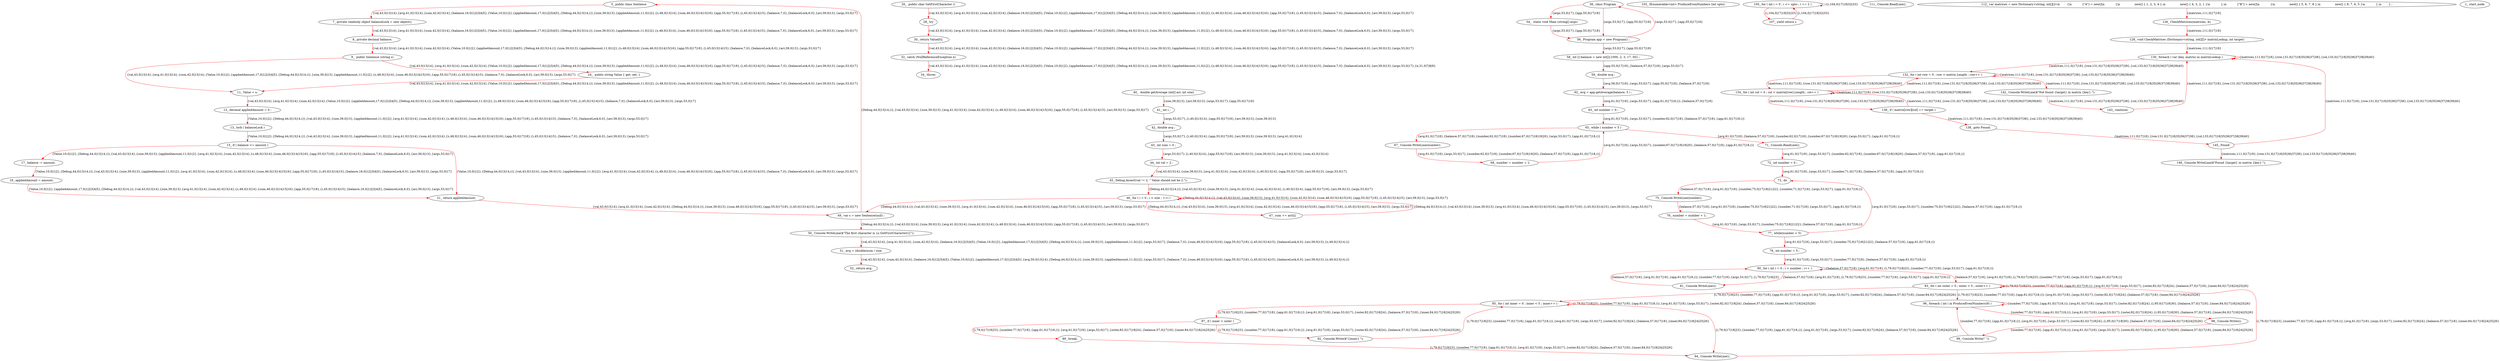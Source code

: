 digraph  {
11 [label="5_\ public\ class\ Sentence\ ", type_label=class_declaration];
15 [label="7_\ private\ readonly\ object\ balanceLock\ =\ new\ object\(\);", type_label=expression_statement];
26 [label="8_\ private\ decimal\ balance;", type_label=expression_statement];
32 [label="9_\ \ public\ Sentence\ \(string\ s\)", type_label=constructor_declaration];
40 [label="11_\ Value\ =\ s;", type_label=expression_statement];
45 [label="12_\ decimal\ appliedAmount\ =\ 0\ ;", type_label=local_declaration];
52 [label="13_\ lock\ \(\ balanceLock\ \)", type_label=lock];
55 [label="15_\ if\ \(\ balance\ >=\ amount\ \)", type_label=if];
60 [label="17_\ balance\ \-=\ amount;", type_label=expression_statement];
65 [label="18_\ appliedAmount\ =\ amount;", type_label=expression_statement];
70 [label="21_\ return\ appliedAmount;", type_label=expression_statement];
72 [label="24_\ \ public\ string\ Value\ \{\ get;\ set;\ \}", type_label=property_declaration];
79 [label="26_\ \ public\ char\ GetFirstCharacter\ \(\)", type_label=method_declaration];
85 [label="28_\ try", type_label=try];
87 [label="30_\ return\ Value\[0\];", type_label=expression_statement];
93 [label="32_\ catch\ \(NullReferenceException\ e\)", type_label=catch];
98 [label="34_\ throw;", type_label=expression_statement];
99 [label="38_\ class\ Program\ ", type_label=class_declaration];
102 [label="40_\ \ double\ getAverage\ \(int\[\]\ arr,\ int\ size\)", type_label=method_declaration];
115 [label="41_\ int\ i\ ;", type_label=local_declaration];
120 [label="42_\ double\ avg\ ;", type_label=local_declaration];
125 [label="43_\ int\ sum\ =\ 0\ ;", type_label=local_declaration];
132 [label="44_\ int\ val\ =\ 2\ ;", type_label=local_declaration];
139 [label="45_\ Debug\.Assert\(val\ !=\ 2,\ \"\ Value\ should\ not\ be\ 2\.\"\);", type_label=expression_statement];
151 [label="46_\ for\ \(\ i\ =\ 0\ ;\ i\ <\ size\ ;\ \+\+i\ \)", type_label=for];
162 [label="47_\ sum\ \+=\ arr\[i\];", type_label=expression_statement];
171 [label="49_\ var\ s\ =\ new\ Sentence\(null\)\ ;", type_label=local_declaration];
182 [label="50_\ Console\.WriteLine\(\$\"The\ first\ character\ is\ \{s\.GetFirstCharacter\(\)\}\"\);", type_label=expression_statement];
197 [label="51_\ avg\ =\ \(double\)sum\ /\ size;", type_label=expression_statement];
206 [label="52_\ return\ avg;", type_label=expression_statement];
208 [label="54_\ \ static\ void\ Main\ \(string\[\]\ args\)", type_label=method_declaration];
219 [label="56_\ Program\ app\ =\ new\ Program\(\)\ ;", type_label=local_declaration];
228 [label="58_\ int\ \[\]\ balance\ =\ new\ int\[\]\{1000,\ 2,\ 3,\ 17,\ 50\}\ ;", type_label=local_declaration];
246 [label="59_\ double\ avg\ ;", type_label=local_declaration];
251 [label="62_\ avg\ =\ app\.getAverage\(balance,\ 5\ \)\ ;", type_label=expression_statement];
264 [label="63_\ int\ number\ =\ 0\ ;", type_label=local_declaration];
271 [label="65_\ while\ \(\ number\ <\ 5\ \)", type_label=while];
276 [label="67_\ Console\.WriteLine\(number\);", type_label=expression_statement];
284 [label="68_\ number\ =\ number\ \+\ 1;", type_label=expression_statement];
291 [label="71_\ Console\.ReadLine\(\);", type_label=expression_statement];
297 [label="72_\ int\ number\ =\ 0\ ;", type_label=local_declaration];
304 [label="73_\ do", type_label=do];
306 [label="75_\ Console\.WriteLine\(number\);", type_label=expression_statement];
314 [label="76_\ number\ =\ number\ \+\ 1;", type_label=expression_statement];
321 [label="77_\ while\(number\ <\ 5\)", type_label=while];
324 [label="78_\ int\ number\ =\ 5\ ;", type_label=local_declaration];
331 [label="80_\ for\ \(\ int\ i\ =\ 0\ ;\ i\ <\ number\ ;\ i\+\+\ \)", type_label=for];
343 [label="81_\ Console\.WriteLine\(i\);", type_label=expression_statement];
351 [label="83_\ for\ \(\ int\ outer\ =\ 0\ ;\ outer\ <\ 5\ ;\ outer\+\+\ \)", type_label=for];
364 [label="85_\ for\ \(\ int\ inner\ =\ 0\ ;\ inner\ <\ 5\ ;\ inner\+\+\ \)", type_label=for];
377 [label="87_\ if\ \(\ inner\ >\ outer\ \)", type_label=if];
382 [label="89_\ break;", type_label=expression_statement];
383 [label="92_\ Console\.Write\(\$\"\{inner\}\ \"\);", type_label=expression_statement];
394 [label="94_\ Console\.WriteLine\(\);", type_label=expression_statement];
400 [label="96_\ foreach\ \(\ int\ i\ in\ ProduceEvenNumbers\(9\)\ \)", type_label=foreach];
409 [label="98_\ Console\.Write\(i\);", type_label=expression_statement];
417 [label="99_\ Console\.Write\(\"\ \"\);", type_label=expression_statement];
425 [label="103_\ IEnumerable<int>\ ProduceEvenNumbers\ \(int\ upto\)", type_label=local_function];
436 [label="105_\ for\ \(\ int\ i\ =\ 0\ ;\ i\ <=\ upto\ ;\ i\ \+=\ 2\ \)", type_label=for];
451 [label="107_\ yield\ return\ i;", type_label=expression_statement];
453 [label="111_\ Console\.ReadLine\(\);", type_label=expression_statement];
459 [label="112_\ var\ matrices\ =\ new\ Dictionary<string,\ int\[\]\[\]>\\n\ \ \ \ \ \ \ \ \{\\n\ \ \ \ \ \ \ \ \ \ \ \ \[\"A\"\]\ =\ new\[\]\\n\ \ \ \ \ \ \ \ \ \ \ \ \{\\n\ \ \ \ \ \ \ \ \ \ \ \ \ \ \ \ new\[\]\ \{\ 1,\ 2,\ 3,\ 4\ \},\\n\ \ \ \ \ \ \ \ \ \ \ \ \ \ \ \ new\[\]\ \{\ 4,\ 3,\ 2,\ 1\ \}\\n\ \ \ \ \ \ \ \ \ \ \ \ \},\\n\ \ \ \ \ \ \ \ \ \ \ \ \[\"B\"\]\ =\ new\[\]\\n\ \ \ \ \ \ \ \ \ \ \ \ \{\\n\ \ \ \ \ \ \ \ \ \ \ \ \ \ \ \ new\[\]\ \{\ 5,\ 6,\ 7,\ 8\ \},\\n\ \ \ \ \ \ \ \ \ \ \ \ \ \ \ \ new\[\]\ \{\ 8,\ 7,\ 6,\ 5\ \}\\n\ \ \ \ \ \ \ \ \ \ \ \ \},\\n\ \ \ \ \ \ \ \ \}\ ;", type_label=local_declaration];
516 [label="126_\ CheckMatrices\(matrices,\ 4\);", type_label=expression_statement];
524 [label="128_\ void\ CheckMatrices\ \(Dictionary<string,\ int\[\]\[\]>\ matrixLookup,\ int\ target\)", type_label=local_function];
543 [label="130_\ foreach\ \(\ var\ \(key,\ matrix\)\ in\ matrixLookup\ \)", type_label=foreach];
550 [label="132_\ for\ \(\ int\ row\ =\ 0\ ;\ row\ <\ matrix\.Length\ ;\ row\+\+\ \)", type_label=for];
565 [label="134_\ for\ \(\ int\ col\ =\ 0\ ;\ col\ <\ matrix\[row\]\.Length\ ;\ col\+\+\ \)", type_label=for];
584 [label="136_\ if\ \(\ matrix\[row\]\[col\]\ ==\ target\ \)", type_label=if];
597 [label="138_\ goto\ Found;", type_label=expression_statement];
599 [label="142_\ Console\.WriteLine\(\$\"Not\ found\ \{target\}\ in\ matrix\ \{key\}\.\"\);", type_label=expression_statement];
614 [label="143_\ continue;", type_label=expression_statement];
615 [label="145_\ Found", type_label=label];
617 [label="146_\ Console\.WriteLine\(\$\"Found\ \{target\}\ in\ matrix\ \{key\}\.\"\);", type_label=expression_statement];
1 [label="1_\ start_node", type_label=start];
11 -> 15  [color=red, controlflow_type=class_next, edge_type=CFG_edge, key=0, label="{val,43,0|13|14},{avg,41,0|13|14},{sum,42,0|13|14},{balance,16,0|1|2|3|4|5},{Value,10,0|1|2},{appliedAmount,17,0|1|2|3|4|5},{Debug,44,0|13|14,()},{size,39,0|13},{appliedAmount,11,0|1|2},{s,48,0|13|14},{sum,46,0|13|14|15|16},{app,55,0|17|18},{i,45,0|13|14|15},{balance,7,0},{balanceLock,6,0},{arr,39,0|13},{args,53,0|17}"];
15 -> 26  [color=red, controlflow_type=class_next, edge_type=CFG_edge, key=0, label="{val,43,0|13|14},{avg,41,0|13|14},{sum,42,0|13|14},{balance,16,0|1|2|3|4|5},{Value,10,0|1|2},{appliedAmount,17,0|1|2|3|4|5},{Debug,44,0|13|14,()},{size,39,0|13},{appliedAmount,11,0|1|2},{s,48,0|13|14},{sum,46,0|13|14|15|16},{app,55,0|17|18},{i,45,0|13|14|15},{balance,7,0},{balanceLock,6,0},{arr,39,0|13},{args,53,0|17}"];
26 -> 32  [color=red, controlflow_type=constructor_next, edge_type=CFG_edge, key=0, label="{val,43,0|13|14},{avg,41,0|13|14},{sum,42,0|13|14},{Value,10,0|1|2},{appliedAmount,17,0|1|2|3|4|5},{Debug,44,0|13|14,()},{size,39,0|13},{appliedAmount,11,0|1|2},{s,48,0|13|14},{sum,46,0|13|14|15|16},{app,55,0|17|18},{i,45,0|13|14|15},{balance,7,0},{balanceLock,6,0},{arr,39,0|13},{args,53,0|17}"];
32 -> 72  [color=red, controlflow_type="next_line 1", edge_type=CFG_edge, key=0, label="{val,43,0|13|14},{avg,41,0|13|14},{sum,42,0|13|14},{Value,10,0|1|2},{appliedAmount,17,0|1|2|3|4|5},{Debug,44,0|13|14,()},{size,39,0|13},{appliedAmount,11,0|1|2},{s,48,0|13|14},{sum,46,0|13|14|15|16},{app,55,0|17|18},{i,45,0|13|14|15},{balance,7,0},{balanceLock,6,0},{arr,39,0|13},{args,53,0|17}"];
32 -> 40  [color=red, controlflow_type=first_next_line, edge_type=CFG_edge, key=0, label="{val,43,0|13|14},{avg,41,0|13|14},{sum,42,0|13|14},{Value,10,0|1|2},{appliedAmount,17,0|1|2|3|4|5},{Debug,44,0|13|14,()},{size,39,0|13},{appliedAmount,11,0|1|2},{s,48,0|13|14},{sum,46,0|13|14|15|16},{app,55,0|17|18},{i,45,0|13|14|15},{balance,7,0},{balanceLock,6,0},{arr,39,0|13},{args,53,0|17}"];
40 -> 45  [color=red, controlflow_type="next_line 1", edge_type=CFG_edge, key=0, label="{val,43,0|13|14},{avg,41,0|13|14},{sum,42,0|13|14},{Value,10,0|1|2},{appliedAmount,17,0|1|2|3|4|5},{Debug,44,0|13|14,()},{size,39,0|13},{appliedAmount,11,0|1|2},{s,48,0|13|14},{sum,46,0|13|14|15|16},{app,55,0|17|18},{i,45,0|13|14|15},{balance,7,0},{balanceLock,6,0},{arr,39,0|13},{args,53,0|17}"];
45 -> 52  [color=red, controlflow_type="next_line 1", edge_type=CFG_edge, key=0, label="{Value,10,0|1|2},{Debug,44,0|13|14,()},{val,43,0|13|14},{size,39,0|13},{appliedAmount,11,0|1|2},{avg,41,0|13|14},{sum,42,0|13|14},{s,48,0|13|14},{sum,46,0|13|14|15|16},{app,55,0|17|18},{i,45,0|13|14|15},{balance,7,0},{balanceLock,6,0},{arr,39,0|13},{args,53,0|17}"];
52 -> 55  [color=red, controlflow_type=first_next_line, edge_type=CFG_edge, key=0, label="{Value,10,0|1|2},{Debug,44,0|13|14,()},{val,43,0|13|14},{size,39,0|13},{appliedAmount,11,0|1|2},{avg,41,0|13|14},{sum,42,0|13|14},{s,48,0|13|14},{sum,46,0|13|14|15|16},{app,55,0|17|18},{i,45,0|13|14|15},{balance,7,0},{balanceLock,6,0},{arr,39,0|13},{args,53,0|17}"];
55 -> 60  [color=red, controlflow_type=pos_next, edge_type=CFG_edge, key=0, label="{Value,10,0|1|2},{Debug,44,0|13|14,()},{val,43,0|13|14},{size,39,0|13},{appliedAmount,11,0|1|2},{avg,41,0|13|14},{sum,42,0|13|14},{s,48,0|13|14},{sum,46,0|13|14|15|16},{app,55,0|17|18},{i,45,0|13|14|15},{balance,7,0},{balanceLock,6,0},{arr,39,0|13},{args,53,0|17}"];
55 -> 70  [color=red, controlflow_type=next_line, edge_type=CFG_edge, key=0, label="{Value,10,0|1|2},{Debug,44,0|13|14,()},{val,43,0|13|14},{size,39,0|13},{appliedAmount,11,0|1|2},{avg,41,0|13|14},{sum,42,0|13|14},{s,48,0|13|14},{sum,46,0|13|14|15|16},{app,55,0|17|18},{i,45,0|13|14|15},{balance,7,0},{balanceLock,6,0},{arr,39,0|13},{args,53,0|17}"];
60 -> 65  [color=red, controlflow_type="next_line 1", edge_type=CFG_edge, key=0, label="{Value,10,0|1|2},{Debug,44,0|13|14,()},{val,43,0|13|14},{size,39,0|13},{appliedAmount,11,0|1|2},{avg,41,0|13|14},{sum,42,0|13|14},{s,48,0|13|14},{sum,46,0|13|14|15|16},{app,55,0|17|18},{i,45,0|13|14|15},{balance,16,0|1|2|3|4|5},{balanceLock,6,0},{arr,39,0|13},{args,53,0|17}"];
65 -> 70  [color=red, controlflow_type=next_line, edge_type=CFG_edge, key=0, label="{Value,10,0|1|2},{appliedAmount,17,0|1|2|3|4|5},{Debug,44,0|13|14,()},{val,43,0|13|14},{size,39,0|13},{avg,41,0|13|14},{sum,42,0|13|14},{s,48,0|13|14},{sum,46,0|13|14|15|16},{app,55,0|17|18},{i,45,0|13|14|15},{balance,16,0|1|2|3|4|5},{balanceLock,6,0},{arr,39,0|13},{args,53,0|17}"];
70 -> 171  [color=red, controlflow_type=class_return, edge_type=CFG_edge, key=0, label="{val,43,0|13|14},{avg,41,0|13|14},{sum,42,0|13|14},{Debug,44,0|13|14,()},{size,39,0|13},{sum,46,0|13|14|15|16},{app,55,0|17|18},{i,45,0|13|14|15},{arr,39,0|13},{args,53,0|17}"];
72 -> 40  [color=red, controlflow_type=first_next_line, edge_type=CFG_edge, key=0, label="{val,43,0|13|14},{avg,41,0|13|14},{sum,42,0|13|14},{Value,10,0|1|2},{appliedAmount,17,0|1|2|3|4|5},{Debug,44,0|13|14,()},{size,39,0|13},{appliedAmount,11,0|1|2},{s,48,0|13|14},{sum,46,0|13|14|15|16},{app,55,0|17|18},{i,45,0|13|14|15},{balance,7,0},{balanceLock,6,0},{arr,39,0|13},{args,53,0|17}"];
79 -> 85  [color=red, controlflow_type=first_next_line, edge_type=CFG_edge, key=0, label="{val,43,0|13|14},{avg,41,0|13|14},{sum,42,0|13|14},{balance,16,0|1|2|3|4|5},{Value,10,0|1|2},{appliedAmount,17,0|1|2|3|4|5},{Debug,44,0|13|14,()},{size,39,0|13},{appliedAmount,11,0|1|2},{s,48,0|13|14},{sum,46,0|13|14|15|16},{app,55,0|17|18},{i,45,0|13|14|15},{balance,7,0},{balanceLock,6,0},{arr,39,0|13},{args,53,0|17}"];
85 -> 87  [color=red, controlflow_type=next, edge_type=CFG_edge, key=0, label="{val,43,0|13|14},{avg,41,0|13|14},{sum,42,0|13|14},{balance,16,0|1|2|3|4|5},{Value,10,0|1|2},{appliedAmount,17,0|1|2|3|4|5},{Debug,44,0|13|14,()},{size,39,0|13},{appliedAmount,11,0|1|2},{s,48,0|13|14},{sum,46,0|13|14|15|16},{app,55,0|17|18},{i,45,0|13|14|15},{balance,7,0},{balanceLock,6,0},{arr,39,0|13},{args,53,0|17}"];
87 -> 93  [color=red, controlflow_type=catch_exception, edge_type=CFG_edge, key=0, label="{val,43,0|13|14},{avg,41,0|13|14},{sum,42,0|13|14},{balance,16,0|1|2|3|4|5},{Value,10,0|1|2},{appliedAmount,17,0|1|2|3|4|5},{Debug,44,0|13|14,()},{size,39,0|13},{appliedAmount,11,0|1|2},{s,48,0|13|14},{sum,46,0|13|14|15|16},{app,55,0|17|18},{i,45,0|13|14|15},{balance,7,0},{balanceLock,6,0},{arr,39,0|13},{args,53,0|17}"];
93 -> 98  [color=red, controlflow_type=next, edge_type=CFG_edge, key=0, label="{val,43,0|13|14},{avg,41,0|13|14},{sum,42,0|13|14},{balance,16,0|1|2|3|4|5},{Value,10,0|1|2},{appliedAmount,17,0|1|2|3|4|5},{Debug,44,0|13|14,()},{size,39,0|13},{appliedAmount,11,0|1|2},{s,48,0|13|14},{sum,46,0|13|14|15|16},{app,55,0|17|18},{i,45,0|13|14|15},{balance,7,0},{balanceLock,6,0},{arr,39,0|13},{args,53,0|17},{e,31,0|7|8|9}"];
99 -> 208  [color=red, controlflow_type=main_method_next, edge_type=CFG_edge, key=0, label="{args,53,0|17},{app,55,0|17|18}"];
99 -> 219  [color=red, controlflow_type=class_return, edge_type=CFG_edge, key=0, label="{args,53,0|17},{app,55,0|17|18}"];
102 -> 115  [color=red, controlflow_type=first_next_line, edge_type=CFG_edge, key=0, label="{size,39,0|13},{arr,39,0|13},{args,53,0|17},{app,55,0|17|18}"];
115 -> 120  [color=red, controlflow_type="next_line 1", edge_type=CFG_edge, key=0, label="{args,53,0|17},{i,40,0|13|14},{app,55,0|17|18},{arr,39,0|13},{size,39,0|13}"];
120 -> 125  [color=red, controlflow_type="next_line 1", edge_type=CFG_edge, key=0, label="{args,53,0|17},{i,40,0|13|14},{app,55,0|17|18},{arr,39,0|13},{size,39,0|13},{avg,41,0|13|14}"];
125 -> 132  [color=red, controlflow_type="next_line 1", edge_type=CFG_edge, key=0, label="{args,53,0|17},{i,40,0|13|14},{app,55,0|17|18},{arr,39,0|13},{size,39,0|13},{avg,41,0|13|14},{sum,42,0|13|14}"];
132 -> 139  [color=red, controlflow_type="next_line 1", edge_type=CFG_edge, key=0, label="{val,43,0|13|14},{size,39,0|13},{avg,41,0|13|14},{sum,42,0|13|14},{i,40,0|13|14},{app,55,0|17|18},{arr,39,0|13},{args,53,0|17}"];
139 -> 151  [color=red, controlflow_type="next_line 1", edge_type=CFG_edge, key=0, label="{Debug,44,0|13|14,()},{val,43,0|13|14},{size,39,0|13},{avg,41,0|13|14},{sum,42,0|13|14},{i,40,0|13|14},{app,55,0|17|18},{arr,39,0|13},{args,53,0|17}"];
151 -> 162  [color=red, controlflow_type=pos_next, edge_type=CFG_edge, key=0, label="{Debug,44,0|13|14,()},{val,43,0|13|14},{size,39,0|13},{avg,41,0|13|14},{sum,42,0|13|14},{sum,46,0|13|14|15|16},{app,55,0|17|18},{i,45,0|13|14|15},{arr,39,0|13},{args,53,0|17}"];
151 -> 171  [color=red, controlflow_type=neg_next, edge_type=CFG_edge, key=0, label="{Debug,44,0|13|14,()},{val,43,0|13|14},{size,39,0|13},{avg,41,0|13|14},{sum,42,0|13|14},{sum,46,0|13|14|15|16},{app,55,0|17|18},{i,45,0|13|14|15},{arr,39,0|13},{args,53,0|17}"];
151 -> 151  [color=red, controlflow_type=loop_update, edge_type=CFG_edge, key=0, label="{Debug,44,0|13|14,()},{val,43,0|13|14},{size,39,0|13},{avg,41,0|13|14},{sum,42,0|13|14},{sum,46,0|13|14|15|16},{app,55,0|17|18},{i,45,0|13|14|15},{arr,39,0|13},{args,53,0|17}"];
162 -> 151  [color=red, controlflow_type=loop_control, edge_type=CFG_edge, key=0, label="{Debug,44,0|13|14,()},{val,43,0|13|14},{size,39,0|13},{avg,41,0|13|14},{sum,46,0|13|14|15|16},{app,55,0|17|18},{i,45,0|13|14|15},{arr,39,0|13},{args,53,0|17}"];
171 -> 182  [color=red, controlflow_type="next_line 1", edge_type=CFG_edge, key=0, label="{Debug,44,0|13|14,()},{val,43,0|13|14},{size,39,0|13},{avg,41,0|13|14},{sum,42,0|13|14},{s,48,0|13|14},{sum,46,0|13|14|15|16},{app,55,0|17|18},{i,45,0|13|14|15},{arr,39,0|13},{args,53,0|17}"];
171 -> 11  [color=red, controlflow_type="constructor_call|177", edge_type=CFG_edge, key=0, label="{Debug,44,0|13|14,()},{val,43,0|13|14},{size,39,0|13},{avg,41,0|13|14},{sum,42,0|13|14},{s,48,0|13|14},{sum,46,0|13|14|15|16},{app,55,0|17|18},{i,45,0|13|14|15},{arr,39,0|13},{args,53,0|17}"];
182 -> 197  [color=red, controlflow_type="next_line 1", edge_type=CFG_edge, key=0, label="{val,43,0|13|14},{avg,41,0|13|14},{sum,42,0|13|14},{balance,16,0|1|2|3|4|5},{Value,10,0|1|2},{appliedAmount,17,0|1|2|3|4|5},{Debug,44,0|13|14,()},{size,39,0|13},{appliedAmount,11,0|1|2},{args,53,0|17},{balance,7,0},{sum,46,0|13|14|15|16},{app,55,0|17|18},{i,45,0|13|14|15},{balanceLock,6,0},{arr,39,0|13},{s,49,0|13|14,()}"];
197 -> 206  [color=red, controlflow_type="next_line 1", edge_type=CFG_edge, key=0, label="{val,43,0|13|14},{sum,42,0|13|14},{balance,16,0|1|2|3|4|5},{Value,10,0|1|2},{appliedAmount,17,0|1|2|3|4|5},{avg,50,0|13|14},{Debug,44,0|13|14,()},{size,39,0|13},{appliedAmount,11,0|1|2},{args,53,0|17},{balance,7,0},{sum,46,0|13|14|15|16},{app,55,0|17|18},{i,45,0|13|14|15},{balanceLock,6,0},{arr,39,0|13},{s,49,0|13|14,()}"];
208 -> 219  [color=red, controlflow_type=first_next_line, edge_type=CFG_edge, key=0, label="{args,53,0|17},{app,55,0|17|18}"];
219 -> 228  [color=red, controlflow_type="next_line 1", edge_type=CFG_edge, key=0, label="{args,53,0|17},{app,55,0|17|18}"];
219 -> 99  [color=red, controlflow_type="constructor_call|225", edge_type=CFG_edge, key=0, label="{args,53,0|17},{app,55,0|17|18}", target_constructor=32];
228 -> 246  [color=red, controlflow_type="next_line 1", edge_type=CFG_edge, key=0, label="{app,55,0|17|18},{balance,57,0|17|18},{args,53,0|17}"];
246 -> 251  [color=red, controlflow_type="next_line 1", edge_type=CFG_edge, key=0, label="{avg,58,0|17|18},{args,53,0|17},{app,55,0|17|18},{balance,57,0|17|18}"];
251 -> 264  [color=red, controlflow_type="next_line 1", edge_type=CFG_edge, key=0, label="{avg,61,0|17|18},{args,53,0|17},{app,61,0|17|18,()},{balance,57,0|17|18}"];
264 -> 271  [color=red, controlflow_type="next_line 1", edge_type=CFG_edge, key=0, label="{avg,61,0|17|18},{args,53,0|17},{number,62,0|17|18},{balance,57,0|17|18},{app,61,0|17|18,()}"];
271 -> 276  [color=red, controlflow_type=pos_next, edge_type=CFG_edge, key=0, label="{avg,61,0|17|18},{balance,57,0|17|18},{number,62,0|17|18},{number,67,0|17|18|19|20},{args,53,0|17},{app,61,0|17|18,()}"];
271 -> 291  [color=red, controlflow_type=neg_next, edge_type=CFG_edge, key=0, label="{avg,61,0|17|18},{balance,57,0|17|18},{number,62,0|17|18},{number,67,0|17|18|19|20},{args,53,0|17},{app,61,0|17|18,()}"];
276 -> 284  [color=red, controlflow_type="next_line 1", edge_type=CFG_edge, key=0, label="{avg,61,0|17|18},{args,53,0|17},{number,62,0|17|18},{number,67,0|17|18|19|20},{balance,57,0|17|18},{app,61,0|17|18,()}"];
284 -> 271  [color=red, controlflow_type=loop_control, edge_type=CFG_edge, key=0, label="{avg,61,0|17|18},{args,53,0|17},{number,67,0|17|18|19|20},{balance,57,0|17|18},{app,61,0|17|18,()}"];
291 -> 297  [color=red, controlflow_type="next_line 1", edge_type=CFG_edge, key=0, label="{avg,61,0|17|18},{args,53,0|17},{number,62,0|17|18},{number,67,0|17|18|19|20},{balance,57,0|17|18},{app,61,0|17|18,()}"];
297 -> 304  [color=red, controlflow_type="next_line 1", edge_type=CFG_edge, key=0, label="{avg,61,0|17|18},{args,53,0|17},{number,71,0|17|18},{balance,57,0|17|18},{app,61,0|17|18,()}"];
304 -> 306  [color=red, controlflow_type=pos_next, edge_type=CFG_edge, key=0, label="{balance,57,0|17|18},{avg,61,0|17|18},{number,75,0|17|18|21|22},{number,71,0|17|18},{args,53,0|17},{app,61,0|17|18,()}"];
306 -> 314  [color=red, controlflow_type="next_line 1", edge_type=CFG_edge, key=0, label="{balance,57,0|17|18},{avg,61,0|17|18},{number,75,0|17|18|21|22},{number,71,0|17|18},{args,53,0|17},{app,61,0|17|18,()}"];
314 -> 321  [color=red, controlflow_type=next, edge_type=CFG_edge, key=0, label="{avg,61,0|17|18},{args,53,0|17},{number,75,0|17|18|21|22},{balance,57,0|17|18},{app,61,0|17|18,()}"];
321 -> 304  [color=red, controlflow_type=loop_control, edge_type=CFG_edge, key=0, label="{avg,61,0|17|18},{args,53,0|17},{number,75,0|17|18|21|22},{balance,57,0|17|18},{app,61,0|17|18,()}"];
321 -> 324  [color=red, controlflow_type=neg_next, edge_type=CFG_edge, key=0, label="{avg,61,0|17|18},{args,53,0|17},{number,75,0|17|18|21|22},{balance,57,0|17|18},{app,61,0|17|18,()}"];
324 -> 331  [color=red, controlflow_type="next_line 1", edge_type=CFG_edge, key=0, label="{avg,61,0|17|18},{args,53,0|17},{number,77,0|17|18},{balance,57,0|17|18},{app,61,0|17|18,()}"];
331 -> 343  [color=red, controlflow_type=pos_next, edge_type=CFG_edge, key=0, label="{balance,57,0|17|18},{avg,61,0|17|18},{i,79,0|17|18|23},{number,77,0|17|18},{args,53,0|17},{app,61,0|17|18,()}"];
331 -> 351  [color=red, controlflow_type=neg_next, edge_type=CFG_edge, key=0, label="{balance,57,0|17|18},{avg,61,0|17|18},{i,79,0|17|18|23},{number,77,0|17|18},{args,53,0|17},{app,61,0|17|18,()}"];
331 -> 331  [color=red, controlflow_type=loop_update, edge_type=CFG_edge, key=0, label="{balance,57,0|17|18},{avg,61,0|17|18},{i,79,0|17|18|23},{number,77,0|17|18},{args,53,0|17},{app,61,0|17|18,()}"];
343 -> 331  [color=red, controlflow_type=loop_control, edge_type=CFG_edge, key=0, label="{balance,57,0|17|18},{avg,61,0|17|18},{app,61,0|17|18,()},{number,77,0|17|18},{args,53,0|17},{i,79,0|17|18|23}"];
351 -> 364  [color=red, controlflow_type=pos_next, edge_type=CFG_edge, key=0, label="{i,79,0|17|18|23},{number,77,0|17|18},{app,61,0|17|18,()},{avg,61,0|17|18},{args,53,0|17},{outer,82,0|17|18|24},{balance,57,0|17|18},{inner,84,0|17|18|24|25|26}"];
351 -> 400  [color=red, controlflow_type=neg_next, edge_type=CFG_edge, key=0, label="{i,79,0|17|18|23},{number,77,0|17|18},{app,61,0|17|18,()},{avg,61,0|17|18},{args,53,0|17},{outer,82,0|17|18|24},{balance,57,0|17|18},{inner,84,0|17|18|24|25|26}"];
351 -> 351  [color=red, controlflow_type=loop_update, edge_type=CFG_edge, key=0, label="{i,79,0|17|18|23},{number,77,0|17|18},{app,61,0|17|18,()},{avg,61,0|17|18},{args,53,0|17},{outer,82,0|17|18|24},{balance,57,0|17|18},{inner,84,0|17|18|24|25|26}"];
364 -> 377  [color=red, controlflow_type=pos_next, edge_type=CFG_edge, key=0, label="{i,79,0|17|18|23},{number,77,0|17|18},{app,61,0|17|18,()},{avg,61,0|17|18},{args,53,0|17},{outer,82,0|17|18|24},{balance,57,0|17|18},{inner,84,0|17|18|24|25|26}"];
364 -> 394  [color=red, controlflow_type=neg_next, edge_type=CFG_edge, key=0, label="{i,79,0|17|18|23},{number,77,0|17|18},{app,61,0|17|18,()},{avg,61,0|17|18},{args,53,0|17},{outer,82,0|17|18|24},{balance,57,0|17|18},{inner,84,0|17|18|24|25|26}"];
364 -> 364  [color=red, controlflow_type=loop_update, edge_type=CFG_edge, key=0, label="{i,79,0|17|18|23},{number,77,0|17|18},{app,61,0|17|18,()},{avg,61,0|17|18},{args,53,0|17},{outer,82,0|17|18|24},{balance,57,0|17|18},{inner,84,0|17|18|24|25|26}"];
377 -> 382  [color=red, controlflow_type=pos_next, edge_type=CFG_edge, key=0, label="{i,79,0|17|18|23},{number,77,0|17|18},{app,61,0|17|18,()},{avg,61,0|17|18},{args,53,0|17},{outer,82,0|17|18|24},{balance,57,0|17|18},{inner,84,0|17|18|24|25|26}"];
377 -> 383  [color=red, controlflow_type=next_line, edge_type=CFG_edge, key=0, label="{i,79,0|17|18|23},{number,77,0|17|18},{app,61,0|17|18,()},{avg,61,0|17|18},{args,53,0|17},{outer,82,0|17|18|24},{balance,57,0|17|18},{inner,84,0|17|18|24|25|26}"];
382 -> 394  [color=red, controlflow_type=jump_next, edge_type=CFG_edge, key=0, label="{i,79,0|17|18|23},{number,77,0|17|18},{app,61,0|17|18,()},{avg,61,0|17|18},{args,53,0|17},{outer,82,0|17|18|24},{balance,57,0|17|18},{inner,84,0|17|18|24|25|26}"];
383 -> 364  [color=red, controlflow_type=loop_control, edge_type=CFG_edge, key=0, label="{i,79,0|17|18|23},{number,77,0|17|18},{app,61,0|17|18,()},{avg,61,0|17|18},{args,53,0|17},{outer,82,0|17|18|24},{balance,57,0|17|18},{inner,84,0|17|18|24|25|26}"];
394 -> 351  [color=red, controlflow_type=loop_control, edge_type=CFG_edge, key=0, label="{i,79,0|17|18|23},{number,77,0|17|18},{app,61,0|17|18,()},{avg,61,0|17|18},{args,53,0|17},{outer,82,0|17|18|24},{balance,57,0|17|18},{inner,84,0|17|18|24|25|26}"];
400 -> 409  [color=red, controlflow_type=pos_next, edge_type=CFG_edge, key=0, label="{number,77,0|17|18},{app,61,0|17|18,()},{avg,61,0|17|18},{args,53,0|17},{outer,82,0|17|18|24},{i,95,0|17|18|30},{balance,57,0|17|18},{inner,84,0|17|18|24|25|26}"];
400 -> 400  [color=red, controlflow_type=loop_update, edge_type=CFG_edge, key=0, label="{number,77,0|17|18},{app,61,0|17|18,()},{avg,61,0|17|18},{args,53,0|17},{outer,82,0|17|18|24},{i,95,0|17|18|30},{balance,57,0|17|18},{inner,84,0|17|18|24|25|26}"];
409 -> 417  [color=red, controlflow_type="next_line 1", edge_type=CFG_edge, key=0, label="{number,77,0|17|18},{app,61,0|17|18,()},{avg,61,0|17|18},{args,53,0|17},{outer,82,0|17|18|24},{i,95,0|17|18|30},{balance,57,0|17|18},{inner,84,0|17|18|24|25|26}"];
417 -> 400  [color=red, controlflow_type=loop_control, edge_type=CFG_edge, key=0, label="{number,77,0|17|18},{app,61,0|17|18,()},{avg,61,0|17|18},{args,53,0|17},{outer,82,0|17|18|24},{i,95,0|17|18|30},{balance,57,0|17|18},{inner,84,0|17|18|24|25|26}"];
436 -> 451  [color=red, controlflow_type=pos_next, edge_type=CFG_edge, key=0, label="{i,104,0|17|18|32|33}"];
436 -> 436  [color=red, controlflow_type=loop_update, edge_type=CFG_edge, key=0, label="{i,104,0|17|18|32|33}"];
451 -> 436  [color=red, controlflow_type=yield_exit, edge_type=CFG_edge, key=0, label="{i,104,0|17|18|32|33}"];
459 -> 516  [color=red, controlflow_type="next_line 1", edge_type=CFG_edge, key=0, label="{matrices,111,0|17|18}"];
516 -> 524  [color=red, controlflow_type="next_line 1", edge_type=CFG_edge, key=0, label="{matrices,111,0|17|18}"];
524 -> 543  [color=red, controlflow_type=first_next_line, edge_type=CFG_edge, key=0, label="{matrices,111,0|17|18}"];
543 -> 550  [color=red, controlflow_type=pos_next, edge_type=CFG_edge, key=0, label="{matrices,111,0|17|18},{row,131,0|17|18|35|36|37|38},{col,133,0|17|18|35|36|37|38|39|40}"];
543 -> 543  [color=red, controlflow_type=loop_update, edge_type=CFG_edge, key=0, label="{matrices,111,0|17|18},{row,131,0|17|18|35|36|37|38},{col,133,0|17|18|35|36|37|38|39|40}"];
550 -> 565  [color=red, controlflow_type=pos_next, edge_type=CFG_edge, key=0, label="{matrices,111,0|17|18},{row,131,0|17|18|35|36|37|38},{col,133,0|17|18|35|36|37|38|39|40}"];
550 -> 599  [color=red, controlflow_type=neg_next, edge_type=CFG_edge, key=0, label="{matrices,111,0|17|18},{row,131,0|17|18|35|36|37|38},{col,133,0|17|18|35|36|37|38|39|40}"];
550 -> 550  [color=red, controlflow_type=loop_update, edge_type=CFG_edge, key=0, label="{matrices,111,0|17|18},{row,131,0|17|18|35|36|37|38},{col,133,0|17|18|35|36|37|38|39|40}"];
565 -> 584  [color=red, controlflow_type=pos_next, edge_type=CFG_edge, key=0, label="{matrices,111,0|17|18},{row,131,0|17|18|35|36|37|38},{col,133,0|17|18|35|36|37|38|39|40}"];
565 -> 550  [color=red, controlflow_type=neg_next, edge_type=CFG_edge, key=0, label="{matrices,111,0|17|18},{row,131,0|17|18|35|36|37|38},{col,133,0|17|18|35|36|37|38|39|40}"];
565 -> 565  [color=red, controlflow_type=loop_update, edge_type=CFG_edge, key=0, label="{matrices,111,0|17|18},{row,131,0|17|18|35|36|37|38},{col,133,0|17|18|35|36|37|38|39|40}"];
584 -> 597  [color=red, controlflow_type=pos_next, edge_type=CFG_edge, key=0, label="{matrices,111,0|17|18},{row,131,0|17|18|35|36|37|38},{col,133,0|17|18|35|36|37|38|39|40}"];
584 -> 565  [color=red, controlflow_type=next_line, edge_type=CFG_edge, key=0, label="{matrices,111,0|17|18},{row,131,0|17|18|35|36|37|38},{col,133,0|17|18|35|36|37|38|39|40}"];
597 -> 615  [color=red, controlflow_type=jump_next, edge_type=CFG_edge, key=0, label="{matrices,111,0|17|18},{row,131,0|17|18|35|36|37|38},{col,133,0|17|18|35|36|37|38|39|40}"];
599 -> 614  [color=red, controlflow_type="next_line 1", edge_type=CFG_edge, key=0, label="{matrices,111,0|17|18},{row,131,0|17|18|35|36|37|38},{col,133,0|17|18|35|36|37|38|39|40}"];
614 -> 543  [color=red, controlflow_type=jump_next, edge_type=CFG_edge, key=0, label="{matrices,111,0|17|18},{row,131,0|17|18|35|36|37|38},{col,133,0|17|18|35|36|37|38|39|40}"];
615 -> 543  [color=red, controlflow_type=loop_control, edge_type=CFG_edge, key=0, label="{matrices,111,0|17|18},{row,131,0|17|18|35|36|37|38},{col,133,0|17|18|35|36|37|38|39|40}"];
615 -> 617  [color=red, controlflow_type=first_next_line, edge_type=CFG_edge, key=0, label="{matrices,111,0|17|18},{row,131,0|17|18|35|36|37|38},{col,133,0|17|18|35|36|37|38|39|40}"];
}
